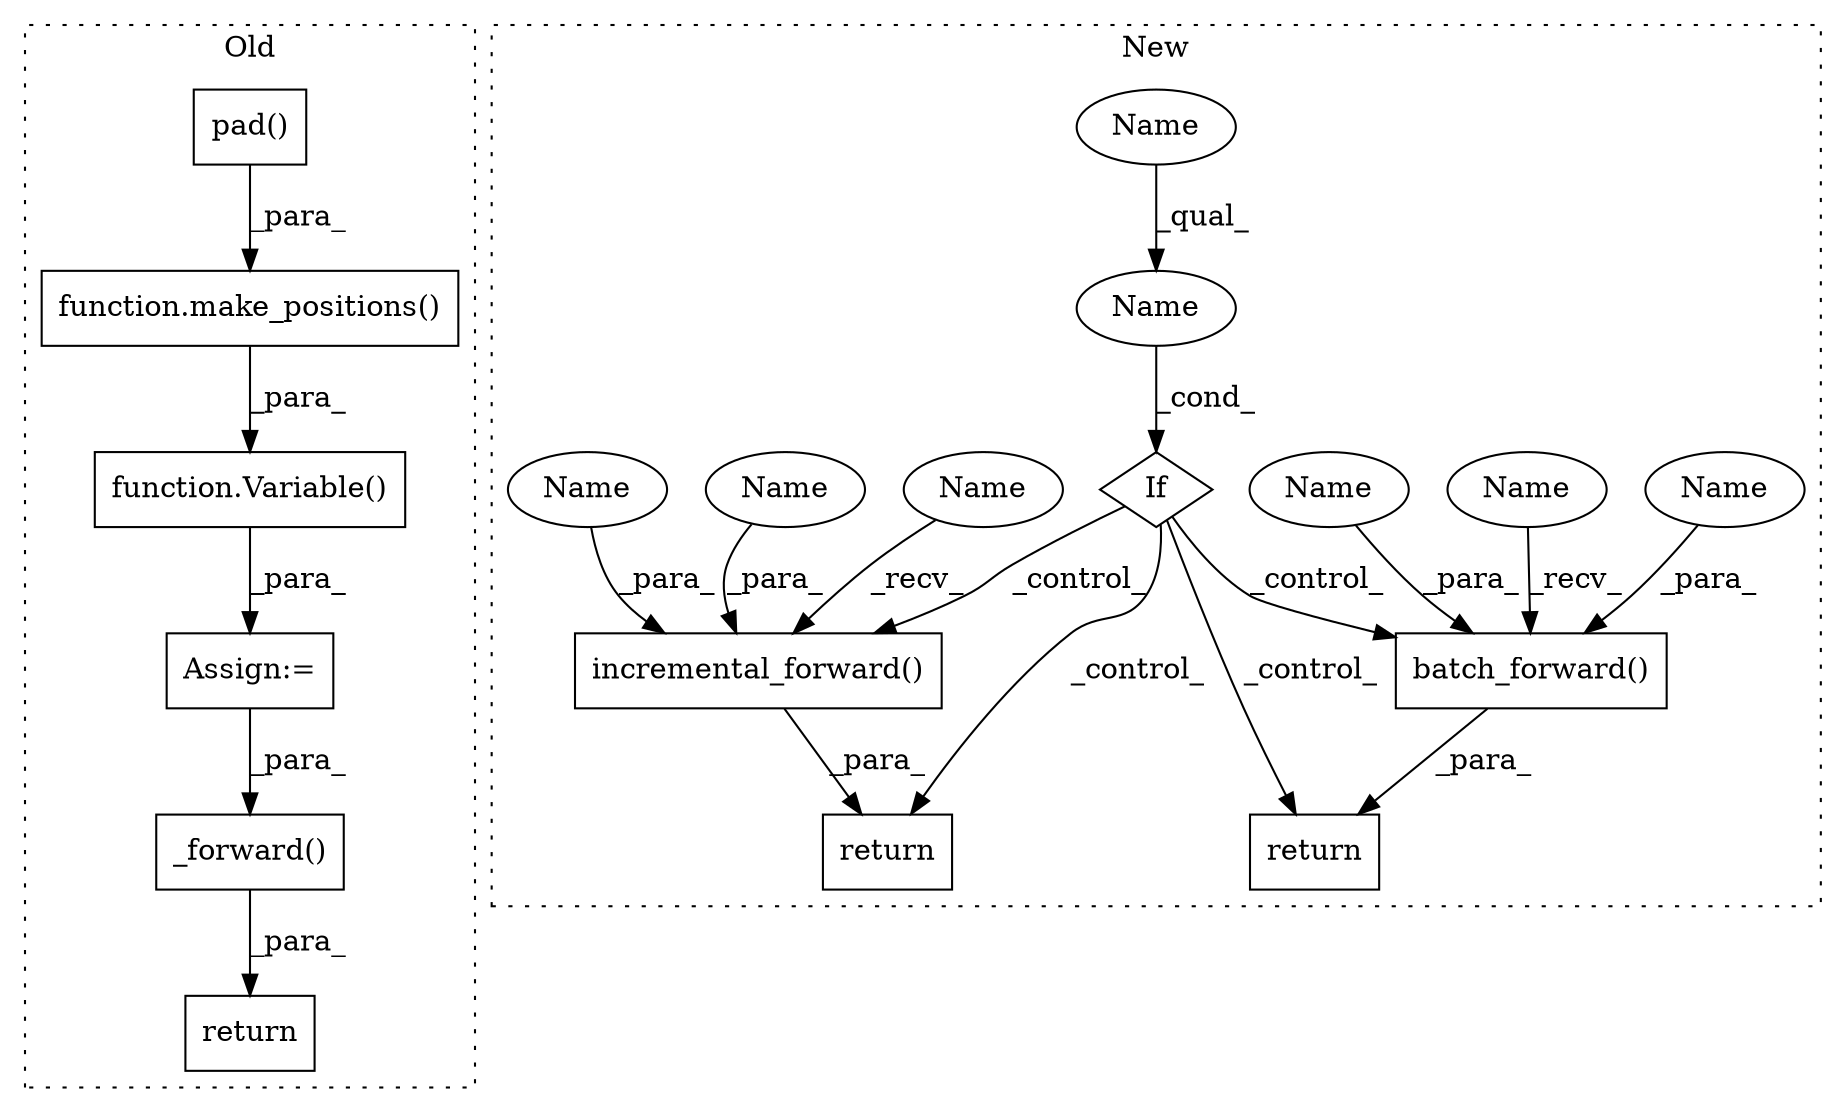 digraph G {
subgraph cluster0 {
1 [label="function.Variable()" a="75" s="7328,7483" l="9,1" shape="box"];
3 [label="return" a="93" s="7493" l="7" shape="box"];
4 [label="pad()" a="75" s="7371" l="21" shape="box"];
5 [label="function.make_positions()" a="75" s="7337,7392" l="15,91" shape="box"];
10 [label="Assign:=" a="68" s="7325" l="3" shape="box"];
11 [label="_forward()" a="75" s="7500,7550" l="14,1" shape="box"];
label = "Old";
style="dotted";
}
subgraph cluster1 {
2 [label="return" a="93" s="7358" l="7" shape="box"];
6 [label="Name" a="87" s="7319" l="25" shape="ellipse"];
7 [label="batch_forward()" a="75" s="7450,7494" l="19,1" shape="box"];
8 [label="If" a="96" s="7316" l="3" shape="diamond"];
9 [label="incremental_forward()" a="75" s="7365,7415" l="25,1" shape="box"];
12 [label="return" a="93" s="7443" l="7" shape="box"];
13 [label="Name" a="87" s="7450" l="4" shape="ellipse"];
14 [label="Name" a="87" s="7319" l="4" shape="ellipse"];
15 [label="Name" a="87" s="7365" l="4" shape="ellipse"];
16 [label="Name" a="87" s="7390" l="12" shape="ellipse"];
17 [label="Name" a="87" s="7469" l="12" shape="ellipse"];
18 [label="Name" a="87" s="7483" l="11" shape="ellipse"];
19 [label="Name" a="87" s="7404" l="11" shape="ellipse"];
label = "New";
style="dotted";
}
1 -> 10 [label="_para_"];
4 -> 5 [label="_para_"];
5 -> 1 [label="_para_"];
6 -> 8 [label="_cond_"];
7 -> 12 [label="_para_"];
8 -> 2 [label="_control_"];
8 -> 9 [label="_control_"];
8 -> 12 [label="_control_"];
8 -> 7 [label="_control_"];
9 -> 2 [label="_para_"];
10 -> 11 [label="_para_"];
11 -> 3 [label="_para_"];
13 -> 7 [label="_recv_"];
14 -> 6 [label="_qual_"];
15 -> 9 [label="_recv_"];
16 -> 9 [label="_para_"];
17 -> 7 [label="_para_"];
18 -> 7 [label="_para_"];
19 -> 9 [label="_para_"];
}